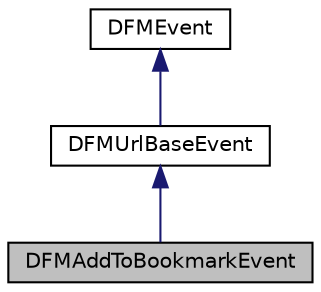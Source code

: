 digraph "DFMAddToBookmarkEvent"
{
  edge [fontname="Helvetica",fontsize="10",labelfontname="Helvetica",labelfontsize="10"];
  node [fontname="Helvetica",fontsize="10",shape=record];
  Node3 [label="DFMAddToBookmarkEvent",height=0.2,width=0.4,color="black", fillcolor="grey75", style="filled", fontcolor="black"];
  Node4 -> Node3 [dir="back",color="midnightblue",fontsize="10",style="solid",fontname="Helvetica"];
  Node4 [label="DFMUrlBaseEvent",height=0.2,width=0.4,color="black", fillcolor="white", style="filled",URL="$class_d_f_m_url_base_event.html"];
  Node5 -> Node4 [dir="back",color="midnightblue",fontsize="10",style="solid",fontname="Helvetica"];
  Node5 [label="DFMEvent",height=0.2,width=0.4,color="black", fillcolor="white", style="filled",URL="$class_d_f_m_event.html"];
}
